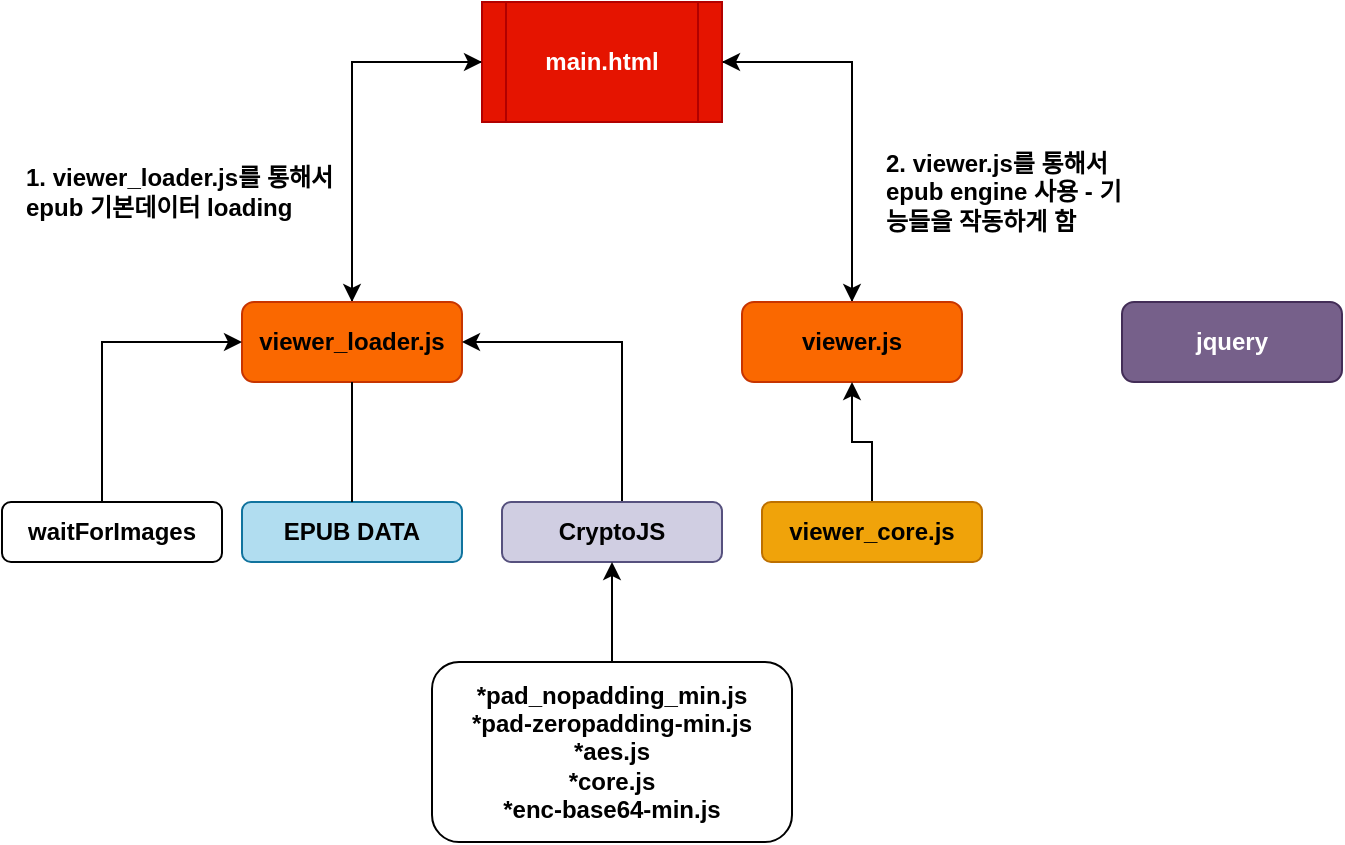 <mxfile version="14.7.6" type="github">
  <diagram id="0pFL88CgVLA7KfL2AcHb" name="Page-1">
    <mxGraphModel dx="1038" dy="489" grid="1" gridSize="10" guides="1" tooltips="1" connect="1" arrows="1" fold="1" page="1" pageScale="1" pageWidth="827" pageHeight="1169" math="0" shadow="0">
      <root>
        <mxCell id="0" />
        <mxCell id="1" parent="0" />
        <mxCell id="BlDo728Kxr0_vDwRll3m-51" style="edgeStyle=orthogonalEdgeStyle;rounded=0;orthogonalLoop=1;jettySize=auto;html=1;entryX=0.5;entryY=0;entryDx=0;entryDy=0;" edge="1" parent="1" source="BlDo728Kxr0_vDwRll3m-47" target="BlDo728Kxr0_vDwRll3m-48">
          <mxGeometry relative="1" as="geometry" />
        </mxCell>
        <mxCell id="BlDo728Kxr0_vDwRll3m-67" style="edgeStyle=orthogonalEdgeStyle;rounded=0;orthogonalLoop=1;jettySize=auto;html=1;entryX=0.5;entryY=0;entryDx=0;entryDy=0;" edge="1" parent="1" source="BlDo728Kxr0_vDwRll3m-47" target="BlDo728Kxr0_vDwRll3m-60">
          <mxGeometry relative="1" as="geometry" />
        </mxCell>
        <mxCell id="BlDo728Kxr0_vDwRll3m-47" value="&lt;b&gt;main.html&lt;/b&gt;" style="shape=process;whiteSpace=wrap;html=1;backgroundOutline=1;fillColor=#e51400;strokeColor=#B20000;fontColor=#ffffff;" vertex="1" parent="1">
          <mxGeometry x="250" y="50" width="120" height="60" as="geometry" />
        </mxCell>
        <mxCell id="BlDo728Kxr0_vDwRll3m-52" style="edgeStyle=orthogonalEdgeStyle;rounded=0;orthogonalLoop=1;jettySize=auto;html=1;entryX=0;entryY=0.5;entryDx=0;entryDy=0;" edge="1" parent="1" source="BlDo728Kxr0_vDwRll3m-48" target="BlDo728Kxr0_vDwRll3m-47">
          <mxGeometry relative="1" as="geometry">
            <Array as="points">
              <mxPoint x="185" y="80" />
            </Array>
          </mxGeometry>
        </mxCell>
        <mxCell id="BlDo728Kxr0_vDwRll3m-48" value="&lt;b&gt;viewer_loader.js&lt;/b&gt;" style="rounded=1;whiteSpace=wrap;html=1;fillColor=#fa6800;strokeColor=#C73500;fontColor=#000000;" vertex="1" parent="1">
          <mxGeometry x="130" y="200" width="110" height="40" as="geometry" />
        </mxCell>
        <mxCell id="BlDo728Kxr0_vDwRll3m-49" value="&lt;b&gt;EPUB DATA&lt;/b&gt;" style="rounded=1;whiteSpace=wrap;html=1;fillColor=#b1ddf0;strokeColor=#10739e;" vertex="1" parent="1">
          <mxGeometry x="130" y="300" width="110" height="30" as="geometry" />
        </mxCell>
        <mxCell id="BlDo728Kxr0_vDwRll3m-50" value="" style="endArrow=none;html=1;entryX=0.5;entryY=1;entryDx=0;entryDy=0;exitX=0.5;exitY=0;exitDx=0;exitDy=0;" edge="1" parent="1" source="BlDo728Kxr0_vDwRll3m-49" target="BlDo728Kxr0_vDwRll3m-48">
          <mxGeometry width="50" height="50" relative="1" as="geometry">
            <mxPoint x="50" y="320" as="sourcePoint" />
            <mxPoint x="100" y="270" as="targetPoint" />
          </mxGeometry>
        </mxCell>
        <mxCell id="BlDo728Kxr0_vDwRll3m-55" style="edgeStyle=orthogonalEdgeStyle;rounded=0;orthogonalLoop=1;jettySize=auto;html=1;entryX=0;entryY=0.5;entryDx=0;entryDy=0;" edge="1" parent="1" source="BlDo728Kxr0_vDwRll3m-54" target="BlDo728Kxr0_vDwRll3m-48">
          <mxGeometry relative="1" as="geometry">
            <Array as="points">
              <mxPoint x="60" y="220" />
            </Array>
          </mxGeometry>
        </mxCell>
        <mxCell id="BlDo728Kxr0_vDwRll3m-54" value="&lt;b&gt;waitForImages&lt;/b&gt;" style="rounded=1;whiteSpace=wrap;html=1;" vertex="1" parent="1">
          <mxGeometry x="10" y="300" width="110" height="30" as="geometry" />
        </mxCell>
        <mxCell id="BlDo728Kxr0_vDwRll3m-59" style="edgeStyle=orthogonalEdgeStyle;rounded=0;orthogonalLoop=1;jettySize=auto;html=1;entryX=1;entryY=0.5;entryDx=0;entryDy=0;" edge="1" parent="1" source="BlDo728Kxr0_vDwRll3m-56" target="BlDo728Kxr0_vDwRll3m-48">
          <mxGeometry relative="1" as="geometry">
            <Array as="points">
              <mxPoint x="320" y="220" />
            </Array>
          </mxGeometry>
        </mxCell>
        <mxCell id="BlDo728Kxr0_vDwRll3m-56" value="&lt;b&gt;CryptoJS&lt;/b&gt;" style="rounded=1;whiteSpace=wrap;html=1;fillColor=#d0cee2;strokeColor=#56517e;" vertex="1" parent="1">
          <mxGeometry x="260" y="300" width="110" height="30" as="geometry" />
        </mxCell>
        <mxCell id="BlDo728Kxr0_vDwRll3m-58" style="edgeStyle=orthogonalEdgeStyle;rounded=0;orthogonalLoop=1;jettySize=auto;html=1;entryX=0.5;entryY=1;entryDx=0;entryDy=0;" edge="1" parent="1" source="BlDo728Kxr0_vDwRll3m-57" target="BlDo728Kxr0_vDwRll3m-56">
          <mxGeometry relative="1" as="geometry" />
        </mxCell>
        <mxCell id="BlDo728Kxr0_vDwRll3m-57" value="&lt;b&gt;*pad_nopadding_min.js&lt;br&gt;*pad-zeropadding-min.js&lt;br&gt;*aes.js&lt;br&gt;*core.js&lt;br&gt;*enc-base64-min.js&lt;br&gt;&lt;/b&gt;" style="rounded=1;whiteSpace=wrap;html=1;" vertex="1" parent="1">
          <mxGeometry x="225" y="380" width="180" height="90" as="geometry" />
        </mxCell>
        <mxCell id="BlDo728Kxr0_vDwRll3m-61" style="edgeStyle=orthogonalEdgeStyle;rounded=0;orthogonalLoop=1;jettySize=auto;html=1;entryX=1;entryY=0.5;entryDx=0;entryDy=0;" edge="1" parent="1" source="BlDo728Kxr0_vDwRll3m-60" target="BlDo728Kxr0_vDwRll3m-47">
          <mxGeometry relative="1" as="geometry">
            <Array as="points">
              <mxPoint x="435" y="80" />
            </Array>
          </mxGeometry>
        </mxCell>
        <mxCell id="BlDo728Kxr0_vDwRll3m-60" value="&lt;b&gt;viewer.js&lt;/b&gt;" style="rounded=1;whiteSpace=wrap;html=1;fillColor=#fa6800;strokeColor=#C73500;fontColor=#000000;" vertex="1" parent="1">
          <mxGeometry x="380" y="200" width="110" height="40" as="geometry" />
        </mxCell>
        <mxCell id="BlDo728Kxr0_vDwRll3m-63" style="edgeStyle=orthogonalEdgeStyle;rounded=0;orthogonalLoop=1;jettySize=auto;html=1;entryX=0.5;entryY=1;entryDx=0;entryDy=0;" edge="1" parent="1" source="BlDo728Kxr0_vDwRll3m-62" target="BlDo728Kxr0_vDwRll3m-60">
          <mxGeometry relative="1" as="geometry" />
        </mxCell>
        <mxCell id="BlDo728Kxr0_vDwRll3m-62" value="&lt;b&gt;viewer_core.js&lt;/b&gt;" style="rounded=1;whiteSpace=wrap;html=1;fillColor=#f0a30a;strokeColor=#BD7000;fontColor=#000000;" vertex="1" parent="1">
          <mxGeometry x="390" y="300" width="110" height="30" as="geometry" />
        </mxCell>
        <mxCell id="BlDo728Kxr0_vDwRll3m-64" value="&lt;b&gt;1. viewer_loader.js를 통해서&amp;nbsp;&lt;br&gt;epub 기본데이터 loading&lt;/b&gt;&lt;b&gt;&lt;br&gt;&lt;/b&gt;" style="text;html=1;strokeColor=none;fillColor=none;align=left;verticalAlign=middle;whiteSpace=wrap;rounded=0;" vertex="1" parent="1">
          <mxGeometry x="20" y="100" width="200" height="90" as="geometry" />
        </mxCell>
        <mxCell id="BlDo728Kxr0_vDwRll3m-65" value="&lt;b&gt;2. viewer.js를 통해서 epub engine 사용 - 기능들을 작동하게 함&lt;br&gt;&lt;/b&gt;" style="text;html=1;strokeColor=none;fillColor=none;align=left;verticalAlign=middle;whiteSpace=wrap;rounded=0;" vertex="1" parent="1">
          <mxGeometry x="450" y="100" width="120" height="90" as="geometry" />
        </mxCell>
        <mxCell id="BlDo728Kxr0_vDwRll3m-68" value="&lt;b&gt;jquery&lt;/b&gt;" style="rounded=1;whiteSpace=wrap;html=1;fillColor=#76608a;strokeColor=#432D57;fontColor=#ffffff;" vertex="1" parent="1">
          <mxGeometry x="570" y="200" width="110" height="40" as="geometry" />
        </mxCell>
      </root>
    </mxGraphModel>
  </diagram>
</mxfile>

